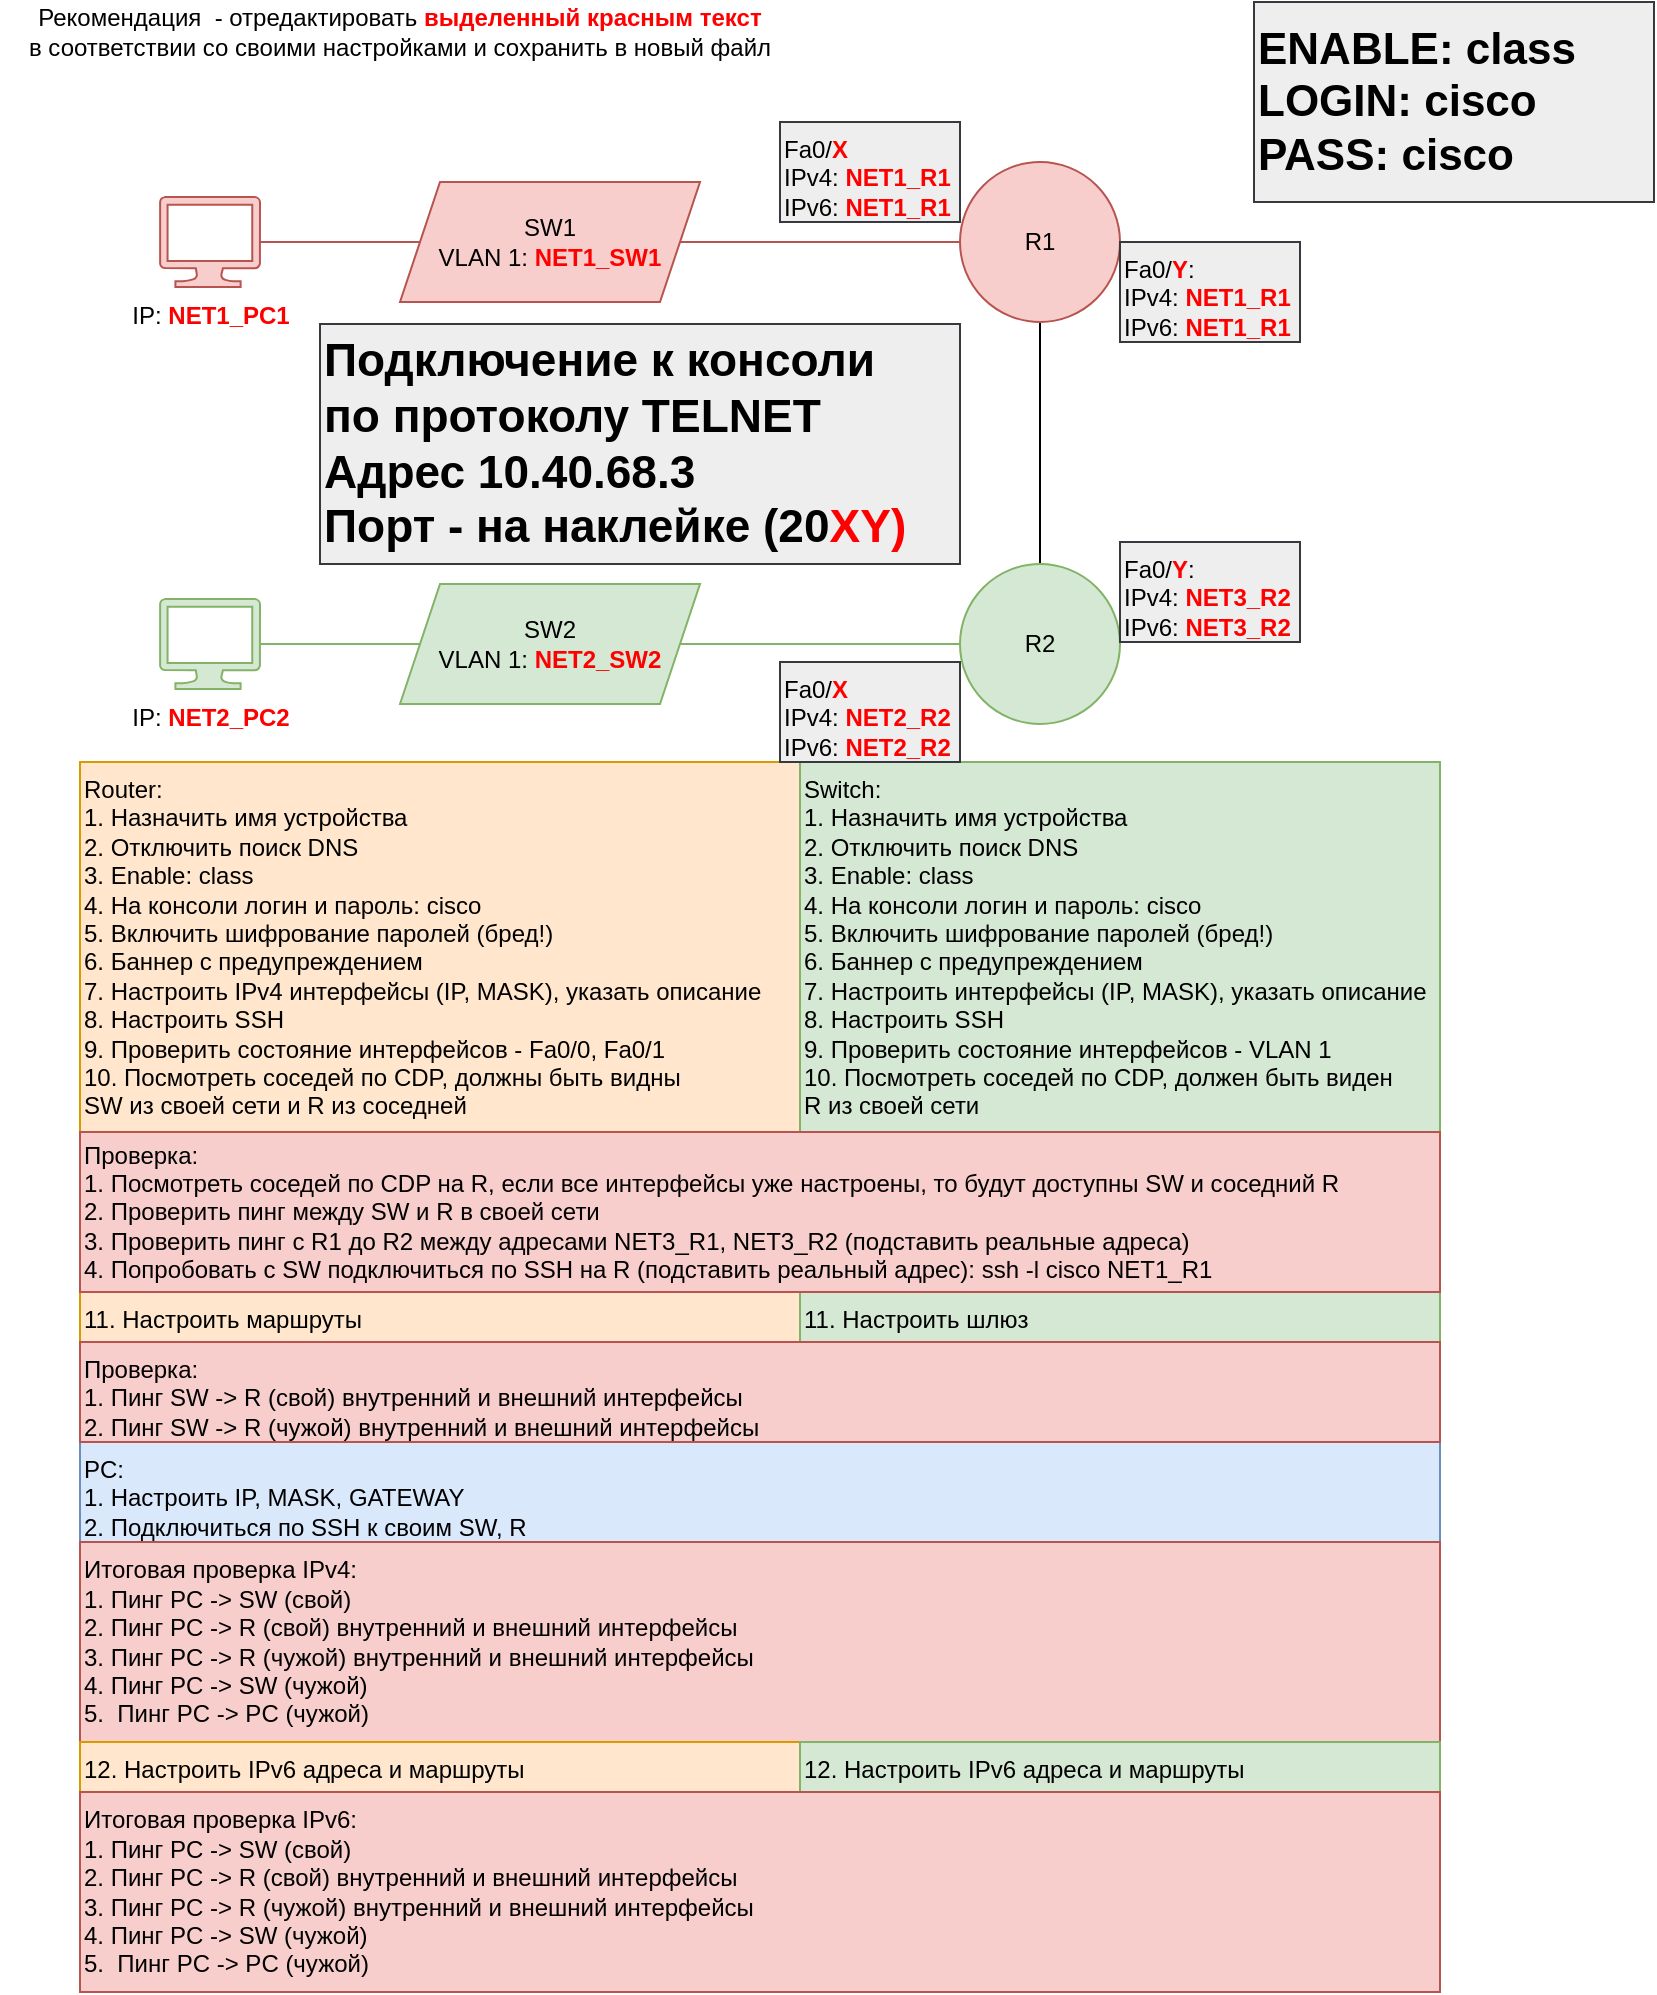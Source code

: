 <mxfile version="21.2.1" type="github">
  <diagram name="Страница 1" id="gNxcYBB8QSKJWtHRCbBn">
    <mxGraphModel dx="1574" dy="885" grid="1" gridSize="10" guides="1" tooltips="1" connect="1" arrows="1" fold="1" page="1" pageScale="1" pageWidth="827" pageHeight="1169" math="0" shadow="0">
      <root>
        <mxCell id="0" />
        <mxCell id="1" parent="0" />
        <mxCell id="yeMwg9czrKkMgBXMqAlp-5" style="rounded=0;orthogonalLoop=1;jettySize=auto;html=1;exitX=1;exitY=0.5;exitDx=0;exitDy=0;entryX=0;entryY=0.5;entryDx=0;entryDy=0;fillColor=#f8cecc;strokeColor=#b85450;endArrow=none;endFill=0;" parent="1" source="yeMwg9czrKkMgBXMqAlp-1" target="yeMwg9czrKkMgBXMqAlp-3" edge="1">
          <mxGeometry relative="1" as="geometry" />
        </mxCell>
        <mxCell id="yeMwg9czrKkMgBXMqAlp-1" value="SW1&lt;br&gt;VLAN 1: &lt;b&gt;&lt;font color=&quot;#ff0000&quot;&gt;NET1_SW1&lt;/font&gt;&lt;/b&gt;" style="shape=parallelogram;perimeter=parallelogramPerimeter;whiteSpace=wrap;html=1;fixedSize=1;fillColor=#f8cecc;strokeColor=#b85450;" parent="1" vertex="1">
          <mxGeometry x="200" y="90" width="150" height="60" as="geometry" />
        </mxCell>
        <mxCell id="yeMwg9czrKkMgBXMqAlp-2" value="SW2&lt;br style=&quot;border-color: var(--border-color);&quot;&gt;VLAN 1: &lt;b&gt;&lt;font color=&quot;#ff0000&quot;&gt;NET2_SW2&lt;/font&gt;&lt;/b&gt;" style="shape=parallelogram;perimeter=parallelogramPerimeter;whiteSpace=wrap;html=1;fixedSize=1;fillColor=#d5e8d4;strokeColor=#82b366;" parent="1" vertex="1">
          <mxGeometry x="200" y="291" width="150" height="60" as="geometry" />
        </mxCell>
        <mxCell id="yeMwg9czrKkMgBXMqAlp-6" style="rounded=0;orthogonalLoop=1;jettySize=auto;html=1;exitX=0.5;exitY=1;exitDx=0;exitDy=0;endArrow=none;endFill=0;" parent="1" source="yeMwg9czrKkMgBXMqAlp-3" target="yeMwg9czrKkMgBXMqAlp-4" edge="1">
          <mxGeometry relative="1" as="geometry" />
        </mxCell>
        <mxCell id="yeMwg9czrKkMgBXMqAlp-3" value="R1" style="ellipse;whiteSpace=wrap;html=1;aspect=fixed;fillColor=#f8cecc;strokeColor=#b85450;" parent="1" vertex="1">
          <mxGeometry x="480" y="80" width="80" height="80" as="geometry" />
        </mxCell>
        <mxCell id="yeMwg9czrKkMgBXMqAlp-7" style="edgeStyle=none;rounded=0;orthogonalLoop=1;jettySize=auto;html=1;exitX=0;exitY=0.5;exitDx=0;exitDy=0;entryX=1;entryY=0.5;entryDx=0;entryDy=0;fillColor=#d5e8d4;strokeColor=#82b366;endArrow=none;endFill=0;" parent="1" source="yeMwg9czrKkMgBXMqAlp-4" target="yeMwg9czrKkMgBXMqAlp-2" edge="1">
          <mxGeometry relative="1" as="geometry" />
        </mxCell>
        <mxCell id="yeMwg9czrKkMgBXMqAlp-4" value="R2" style="ellipse;whiteSpace=wrap;html=1;aspect=fixed;fillColor=#d5e8d4;strokeColor=#82b366;" parent="1" vertex="1">
          <mxGeometry x="480" y="281" width="80" height="80" as="geometry" />
        </mxCell>
        <mxCell id="yeMwg9czrKkMgBXMqAlp-11" style="edgeStyle=none;rounded=0;orthogonalLoop=1;jettySize=auto;html=1;exitX=1;exitY=0.5;exitDx=0;exitDy=0;exitPerimeter=0;entryX=0;entryY=0.5;entryDx=0;entryDy=0;fillColor=#f8cecc;strokeColor=#b85450;endArrow=none;endFill=0;" parent="1" source="yeMwg9czrKkMgBXMqAlp-8" target="yeMwg9czrKkMgBXMqAlp-1" edge="1">
          <mxGeometry relative="1" as="geometry" />
        </mxCell>
        <mxCell id="yeMwg9czrKkMgBXMqAlp-8" value="IP: &lt;b&gt;&lt;font color=&quot;#ff0000&quot;&gt;NET1_PC1&lt;/font&gt;&lt;/b&gt;" style="verticalLabelPosition=bottom;html=1;verticalAlign=top;align=center;strokeColor=#b85450;fillColor=#f8cecc;shape=mxgraph.azure.computer;pointerEvents=1;" parent="1" vertex="1">
          <mxGeometry x="80" y="97.5" width="50" height="45" as="geometry" />
        </mxCell>
        <mxCell id="yeMwg9czrKkMgBXMqAlp-10" style="rounded=0;orthogonalLoop=1;jettySize=auto;html=1;exitX=1;exitY=0.5;exitDx=0;exitDy=0;exitPerimeter=0;fillColor=#d5e8d4;strokeColor=#82b366;endArrow=none;endFill=0;" parent="1" source="yeMwg9czrKkMgBXMqAlp-9" target="yeMwg9czrKkMgBXMqAlp-2" edge="1">
          <mxGeometry relative="1" as="geometry" />
        </mxCell>
        <mxCell id="yeMwg9czrKkMgBXMqAlp-9" value="IP: &lt;b&gt;&lt;font color=&quot;#ff0000&quot;&gt;NET2_PC2&lt;/font&gt;&lt;/b&gt;" style="verticalLabelPosition=bottom;html=1;verticalAlign=top;align=center;strokeColor=#82b366;fillColor=#d5e8d4;shape=mxgraph.azure.computer;pointerEvents=1;" parent="1" vertex="1">
          <mxGeometry x="80" y="298.5" width="50" height="45" as="geometry" />
        </mxCell>
        <mxCell id="yeMwg9czrKkMgBXMqAlp-15" value="Подключение к консоли&lt;br&gt;по протоколу TELNET &lt;br&gt;Адрес 10.40.68.3 &lt;br&gt;Порт - на наклейке (20&lt;font color=&quot;#ff0000&quot;&gt;XY)&lt;/font&gt;" style="text;html=1;strokeColor=#36393d;fillColor=#eeeeee;align=left;verticalAlign=middle;whiteSpace=wrap;rounded=0;fontStyle=1;fontSize=23;" parent="1" vertex="1">
          <mxGeometry x="160" y="161" width="320" height="120" as="geometry" />
        </mxCell>
        <mxCell id="yeMwg9czrKkMgBXMqAlp-16" value="ENABLE: class&lt;br&gt;LOGIN: cisco&lt;br style=&quot;font-size: 22px;&quot;&gt;&lt;div style=&quot;&quot;&gt;&lt;span style=&quot;background-color: initial;&quot;&gt;PASS: cisco&lt;/span&gt;&lt;/div&gt;" style="text;html=1;strokeColor=#36393d;fillColor=#eeeeee;align=left;verticalAlign=middle;whiteSpace=wrap;rounded=0;fontSize=22;fontStyle=1" parent="1" vertex="1">
          <mxGeometry x="627" width="200" height="100" as="geometry" />
        </mxCell>
        <mxCell id="yeMwg9czrKkMgBXMqAlp-18" value="11. Настроить маршруты" style="text;html=1;strokeColor=#d79b00;fillColor=#ffe6cc;align=left;verticalAlign=top;whiteSpace=wrap;rounded=0;" parent="1" vertex="1">
          <mxGeometry x="40" y="645" width="360" height="25" as="geometry" />
        </mxCell>
        <mxCell id="yeMwg9czrKkMgBXMqAlp-19" value="11. Настроить шлюз" style="text;html=1;strokeColor=#82b366;fillColor=#d5e8d4;align=left;verticalAlign=top;whiteSpace=wrap;rounded=0;" parent="1" vertex="1">
          <mxGeometry x="400" y="645" width="320" height="25" as="geometry" />
        </mxCell>
        <mxCell id="yeMwg9czrKkMgBXMqAlp-20" value="&lt;span style=&quot;font-family: Helvetica; font-size: 12px; font-style: normal; font-variant-ligatures: normal; font-variant-caps: normal; font-weight: 400; letter-spacing: normal; orphans: 2; text-align: center; text-indent: 0px; text-transform: none; widows: 2; word-spacing: 0px; -webkit-text-stroke-width: 0px; text-decoration-thickness: initial; text-decoration-style: initial; text-decoration-color: initial; float: none; display: inline !important;&quot;&gt;Fa0/&lt;/span&gt;&lt;span style=&quot;font-family: Helvetica; font-size: 12px; font-style: normal; font-variant-ligatures: normal; font-variant-caps: normal; letter-spacing: normal; orphans: 2; text-align: center; text-indent: 0px; text-transform: none; widows: 2; word-spacing: 0px; -webkit-text-stroke-width: 0px; text-decoration-thickness: initial; text-decoration-style: initial; text-decoration-color: initial; float: none; display: inline !important;&quot;&gt;&lt;b style=&quot;&quot;&gt;&lt;font color=&quot;#ff0000&quot;&gt;X&lt;/font&gt;&lt;/b&gt;&lt;br&gt;IPv4: &lt;b&gt;&lt;font color=&quot;#ff0000&quot;&gt;NET1_R1&lt;/font&gt;&lt;/b&gt;&lt;br&gt;IPv6: &lt;b&gt;&lt;font color=&quot;#ff0000&quot;&gt;NET1_R1&lt;/font&gt;&lt;/b&gt;&lt;br&gt;&lt;/span&gt;" style="text;whiteSpace=wrap;html=1;fillColor=#eeeeee;strokeColor=#36393d;labelBackgroundColor=none;" parent="1" vertex="1">
          <mxGeometry x="390" y="60" width="90" height="50" as="geometry" />
        </mxCell>
        <mxCell id="yeMwg9czrKkMgBXMqAlp-21" value="&lt;span style=&quot;color: rgb(0, 0, 0); font-family: Helvetica; font-size: 12px; font-style: normal; font-variant-ligatures: normal; font-variant-caps: normal; font-weight: 400; letter-spacing: normal; orphans: 2; text-align: center; text-indent: 0px; text-transform: none; widows: 2; word-spacing: 0px; -webkit-text-stroke-width: 0px; text-decoration-thickness: initial; text-decoration-style: initial; text-decoration-color: initial; float: none; display: inline !important;&quot;&gt;Fa0/&lt;/span&gt;&lt;span style=&quot;font-family: Helvetica; font-size: 12px; font-style: normal; font-variant-ligatures: normal; font-variant-caps: normal; letter-spacing: normal; orphans: 2; text-align: center; text-indent: 0px; text-transform: none; widows: 2; word-spacing: 0px; -webkit-text-stroke-width: 0px; text-decoration-thickness: initial; text-decoration-style: initial; text-decoration-color: initial; float: none; display: inline !important;&quot;&gt;&lt;font color=&quot;#ff0000&quot;&gt;&lt;b&gt;Y&lt;/b&gt;&lt;/font&gt;&lt;/span&gt;&lt;span style=&quot;color: rgb(0, 0, 0); font-family: Helvetica; font-size: 12px; font-style: normal; font-variant-ligatures: normal; font-variant-caps: normal; font-weight: 400; letter-spacing: normal; orphans: 2; text-align: center; text-indent: 0px; text-transform: none; widows: 2; word-spacing: 0px; -webkit-text-stroke-width: 0px; text-decoration-thickness: initial; text-decoration-style: initial; text-decoration-color: initial; float: none; display: inline !important;&quot;&gt;:&amp;nbsp;&lt;br&gt;&lt;/span&gt;IPv4: &lt;font color=&quot;#ff0000&quot;&gt;&lt;b&gt;NET1_R1&lt;/b&gt;&lt;/font&gt;&lt;br style=&quot;border-color: var(--border-color); text-align: center;&quot;&gt;&lt;span style=&quot;text-align: center;&quot;&gt;IPv6: &lt;b&gt;&lt;font color=&quot;#ff0000&quot;&gt;NET1_R1&lt;/font&gt;&lt;/b&gt;&lt;/span&gt;" style="text;html=1;labelBackgroundColor=none;fillColor=#eeeeee;strokeColor=#36393d;" parent="1" vertex="1">
          <mxGeometry x="560" y="120" width="90" height="50" as="geometry" />
        </mxCell>
        <mxCell id="yeMwg9czrKkMgBXMqAlp-24" value="PC:&lt;br&gt;1. Настроить IP, MASK, GATEWAY&lt;br&gt;2. Подключиться по SSH к своим SW, R" style="text;html=1;strokeColor=#6c8ebf;fillColor=#dae8fc;align=left;verticalAlign=top;whiteSpace=wrap;rounded=0;" parent="1" vertex="1">
          <mxGeometry x="40" y="720" width="680" height="50" as="geometry" />
        </mxCell>
        <mxCell id="yeMwg9czrKkMgBXMqAlp-25" value="Итоговая проверка IPv4:&amp;nbsp;&lt;br&gt;1. Пинг PC -&amp;gt; SW (свой)&lt;br&gt;2. Пинг PC -&amp;gt; R (свой) внутренний и внешний интерфейсы&lt;br&gt;3. Пинг PC -&amp;gt; R (чужой) внутренний и внешний интерфейсы&lt;br&gt;4.&amp;nbsp;Пинг PC -&amp;gt; SW (чужой)&lt;br&gt;5.&amp;nbsp;&amp;nbsp;Пинг PC -&amp;gt; PC (чужой)" style="text;html=1;strokeColor=#b85450;fillColor=#f8cecc;align=left;verticalAlign=middle;whiteSpace=wrap;rounded=0;" parent="1" vertex="1">
          <mxGeometry x="40" y="770" width="680" height="100" as="geometry" />
        </mxCell>
        <mxCell id="gWeFS0ZomYIFVllKic4I-1" value="Router:&lt;br&gt;1. Назначить имя устройства&lt;br&gt;2. Отключить поиск DNS&lt;br&gt;3. Enable: class&lt;br&gt;4. На консоли логин и пароль: cisco&lt;br&gt;5. Включить шифрование паролей (бред!)&lt;br&gt;6. Баннер с предупреждением&lt;br&gt;7. Настроить IPv4 интерфейсы (IP, MASK), указать описание&lt;br&gt;8. Настроить SSH&lt;br&gt;9. Проверить состояние интерфейсов -&amp;nbsp;Fa0/0, Fa0/1&lt;br&gt;10. Посмотреть соседей по CDP, должны быть видны &lt;br&gt;SW из своей сети и R из соседней" style="text;html=1;strokeColor=#d79b00;fillColor=#ffe6cc;align=left;verticalAlign=top;whiteSpace=wrap;rounded=0;" vertex="1" parent="1">
          <mxGeometry x="40" y="380" width="360" height="190" as="geometry" />
        </mxCell>
        <mxCell id="gWeFS0ZomYIFVllKic4I-2" value="Switch:&lt;br style=&quot;border-color: var(--border-color);&quot;&gt;1. Назначить имя устройства&lt;br style=&quot;border-color: var(--border-color);&quot;&gt;2. Отключить поиск DNS&lt;br style=&quot;border-color: var(--border-color);&quot;&gt;3. Enable: class&lt;br style=&quot;border-color: var(--border-color);&quot;&gt;4. На консоли логин и пароль: cisco&lt;br style=&quot;border-color: var(--border-color);&quot;&gt;5. Включить шифрование паролей (бред!)&lt;br style=&quot;border-color: var(--border-color);&quot;&gt;6. Баннер с предупреждением&lt;br style=&quot;border-color: var(--border-color);&quot;&gt;7. Настроить интерфейсы (IP, MASK), указать описание&lt;br style=&quot;border-color: var(--border-color);&quot;&gt;8. Настроить SSH&lt;br&gt;9. Проверить состояние интерфейсов - VLAN 1&lt;br&gt;10. Посмотреть соседей по CDP, должен быть виден R&amp;nbsp;из своей сети" style="text;html=1;strokeColor=#82b366;fillColor=#d5e8d4;align=left;verticalAlign=top;whiteSpace=wrap;rounded=0;" vertex="1" parent="1">
          <mxGeometry x="400" y="380" width="320" height="190" as="geometry" />
        </mxCell>
        <mxCell id="gWeFS0ZomYIFVllKic4I-3" value="Проверка:&lt;br&gt;1. Посмотреть соседей по CDP на R, если все интерфейсы уже настроены, то будут доступны SW и соседний R&lt;br&gt;2. Проверить пинг между SW&amp;nbsp;и&amp;nbsp;R в своей сети&lt;br&gt;3. Проверить пинг с R1 до R2 между адресами NET3_R1, NET3_R2 (подставить реальные адреса)&lt;br&gt;4. Попробовать с SW подключиться по SSH на R (подставить реальный адрес): ssh -l cisco NET1_R1" style="text;html=1;strokeColor=#b85450;fillColor=#f8cecc;align=left;verticalAlign=middle;whiteSpace=wrap;rounded=0;" vertex="1" parent="1">
          <mxGeometry x="40" y="565" width="680" height="80" as="geometry" />
        </mxCell>
        <mxCell id="gWeFS0ZomYIFVllKic4I-4" value="Проверка:&amp;nbsp;&lt;br&gt;1. Пинг SW -&amp;gt; R (свой) внутренний и внешний интерфейсы&lt;br&gt;2. Пинг SW -&amp;gt; R (чужой) внутренний и внешний интерфейсы" style="text;html=1;strokeColor=#b85450;fillColor=#f8cecc;align=left;verticalAlign=top;whiteSpace=wrap;rounded=0;" vertex="1" parent="1">
          <mxGeometry x="40" y="670" width="680" height="50" as="geometry" />
        </mxCell>
        <mxCell id="gWeFS0ZomYIFVllKic4I-5" value="&lt;span style=&quot;color: rgb(0, 0, 0); font-family: Helvetica; font-size: 12px; font-style: normal; font-variant-ligatures: normal; font-variant-caps: normal; font-weight: 400; letter-spacing: normal; orphans: 2; text-align: center; text-indent: 0px; text-transform: none; widows: 2; word-spacing: 0px; -webkit-text-stroke-width: 0px; text-decoration-thickness: initial; text-decoration-style: initial; text-decoration-color: initial; float: none; display: inline !important;&quot;&gt;Fa0/&lt;/span&gt;&lt;span style=&quot;font-family: Helvetica; font-size: 12px; font-style: normal; font-variant-ligatures: normal; font-variant-caps: normal; letter-spacing: normal; orphans: 2; text-align: center; text-indent: 0px; text-transform: none; widows: 2; word-spacing: 0px; -webkit-text-stroke-width: 0px; text-decoration-thickness: initial; text-decoration-style: initial; text-decoration-color: initial; float: none; display: inline !important;&quot;&gt;&lt;font color=&quot;#ff0000&quot;&gt;&lt;b&gt;Y&lt;/b&gt;&lt;/font&gt;&lt;/span&gt;&lt;span style=&quot;color: rgb(0, 0, 0); font-family: Helvetica; font-size: 12px; font-style: normal; font-variant-ligatures: normal; font-variant-caps: normal; font-weight: 400; letter-spacing: normal; orphans: 2; text-align: center; text-indent: 0px; text-transform: none; widows: 2; word-spacing: 0px; -webkit-text-stroke-width: 0px; text-decoration-thickness: initial; text-decoration-style: initial; text-decoration-color: initial; float: none; display: inline !important;&quot;&gt;:&amp;nbsp;&lt;br&gt;&lt;/span&gt;IPv4: &lt;font color=&quot;#ff0000&quot;&gt;&lt;b&gt;NET3_R2&lt;/b&gt;&lt;/font&gt;&lt;br style=&quot;border-color: var(--border-color); text-align: center;&quot;&gt;&lt;span style=&quot;text-align: center;&quot;&gt;IPv6: &lt;b&gt;&lt;font color=&quot;#ff0000&quot;&gt;NET3_R2&lt;/font&gt;&lt;/b&gt;&lt;/span&gt;" style="text;html=1;labelBackgroundColor=none;fillColor=#eeeeee;strokeColor=#36393d;" vertex="1" parent="1">
          <mxGeometry x="560" y="270" width="90" height="50" as="geometry" />
        </mxCell>
        <mxCell id="gWeFS0ZomYIFVllKic4I-6" value="&lt;span style=&quot;font-family: Helvetica; font-size: 12px; font-style: normal; font-variant-ligatures: normal; font-variant-caps: normal; font-weight: 400; letter-spacing: normal; orphans: 2; text-align: center; text-indent: 0px; text-transform: none; widows: 2; word-spacing: 0px; -webkit-text-stroke-width: 0px; text-decoration-thickness: initial; text-decoration-style: initial; text-decoration-color: initial; float: none; display: inline !important;&quot;&gt;Fa0/&lt;/span&gt;&lt;span style=&quot;font-family: Helvetica; font-size: 12px; font-style: normal; font-variant-ligatures: normal; font-variant-caps: normal; letter-spacing: normal; orphans: 2; text-align: center; text-indent: 0px; text-transform: none; widows: 2; word-spacing: 0px; -webkit-text-stroke-width: 0px; text-decoration-thickness: initial; text-decoration-style: initial; text-decoration-color: initial; float: none; display: inline !important;&quot;&gt;&lt;b style=&quot;&quot;&gt;&lt;font color=&quot;#ff0000&quot;&gt;X&lt;/font&gt;&lt;/b&gt;&lt;br&gt;IPv4: &lt;b&gt;&lt;font color=&quot;#ff0000&quot;&gt;NET2_R2&lt;/font&gt;&lt;/b&gt;&lt;br&gt;IPv6: &lt;b&gt;&lt;font color=&quot;#ff0000&quot;&gt;NET2_R2&lt;/font&gt;&lt;/b&gt;&lt;br&gt;&lt;/span&gt;" style="text;whiteSpace=wrap;html=1;fillColor=#eeeeee;strokeColor=#36393d;labelBackgroundColor=none;" vertex="1" parent="1">
          <mxGeometry x="390" y="330" width="90" height="50" as="geometry" />
        </mxCell>
        <mxCell id="gWeFS0ZomYIFVllKic4I-8" value="12. Настроить IPv6 адреса и маршруты" style="text;html=1;strokeColor=#d79b00;fillColor=#ffe6cc;align=left;verticalAlign=top;whiteSpace=wrap;rounded=0;" vertex="1" parent="1">
          <mxGeometry x="40" y="870" width="360" height="25" as="geometry" />
        </mxCell>
        <mxCell id="gWeFS0ZomYIFVllKic4I-9" value="12. Настроить IPv6 адреса и маршруты" style="text;html=1;strokeColor=#82b366;fillColor=#d5e8d4;align=left;verticalAlign=top;whiteSpace=wrap;rounded=0;" vertex="1" parent="1">
          <mxGeometry x="400" y="870" width="320" height="25" as="geometry" />
        </mxCell>
        <mxCell id="gWeFS0ZomYIFVllKic4I-10" value="Итоговая проверка IPv6:&amp;nbsp;&lt;br&gt;1. Пинг PC -&amp;gt; SW (свой)&lt;br&gt;2. Пинг PC -&amp;gt; R (свой) внутренний и внешний интерфейсы&lt;br&gt;3. Пинг PC -&amp;gt; R (чужой) внутренний и внешний интерфейсы&lt;br&gt;4.&amp;nbsp;Пинг PC -&amp;gt; SW (чужой)&lt;br&gt;5.&amp;nbsp;&amp;nbsp;Пинг PC -&amp;gt; PC (чужой)" style="text;html=1;strokeColor=#b85450;fillColor=#f8cecc;align=left;verticalAlign=middle;whiteSpace=wrap;rounded=0;" vertex="1" parent="1">
          <mxGeometry x="40" y="895" width="680" height="100" as="geometry" />
        </mxCell>
        <mxCell id="gWeFS0ZomYIFVllKic4I-11" value="Рекомендация&amp;nbsp; - отредактировать &lt;b&gt;&lt;font color=&quot;#ff0000&quot;&gt;выделенный красным текст&lt;/font&gt;&lt;/b&gt; &lt;br&gt;в соответствии со своими настройками и сохранить в новый файл" style="text;html=1;strokeColor=none;fillColor=none;align=center;verticalAlign=middle;whiteSpace=wrap;rounded=0;" vertex="1" parent="1">
          <mxGeometry width="400" height="30" as="geometry" />
        </mxCell>
      </root>
    </mxGraphModel>
  </diagram>
</mxfile>
